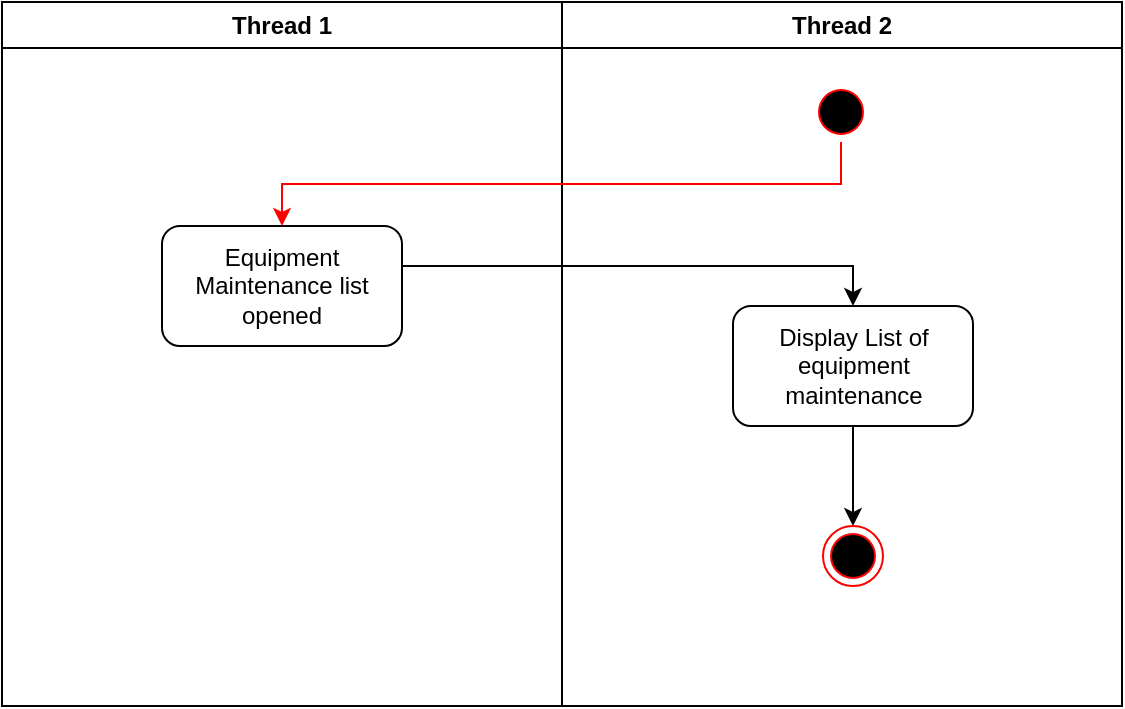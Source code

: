<mxfile version="10.6.0" type="github"><diagram name="Page-1" id="e7e014a7-5840-1c2e-5031-d8a46d1fe8dd"><mxGraphModel dx="1018" dy="754" grid="1" gridSize="10" guides="1" tooltips="1" connect="1" arrows="1" fold="1" page="1" pageScale="1" pageWidth="1169" pageHeight="826" background="#ffffff" math="0" shadow="0"><root><mxCell id="0"/><mxCell id="1" parent="0"/><mxCell id="2" value="Thread 1" style="swimlane;whiteSpace=wrap" parent="1" vertex="1"><mxGeometry x="165" y="128" width="280" height="352" as="geometry"/></mxCell><mxCell id="Zn9dOq3iFUObTFArD3te-41" value="Equipment Maintenance list opened" style="rounded=1;whiteSpace=wrap;html=1;" vertex="1" parent="2"><mxGeometry x="80" y="112" width="120" height="60" as="geometry"/></mxCell><mxCell id="3" value="Thread 2" style="swimlane;whiteSpace=wrap" parent="1" vertex="1"><mxGeometry x="445" y="128" width="280" height="352" as="geometry"/></mxCell><mxCell id="13" value="" style="ellipse;shape=startState;fillColor=#000000;strokeColor=#ff0000;" parent="3" vertex="1"><mxGeometry x="124.5" y="40" width="30" height="30" as="geometry"/></mxCell><mxCell id="Zn9dOq3iFUObTFArD3te-50" style="edgeStyle=orthogonalEdgeStyle;rounded=0;orthogonalLoop=1;jettySize=auto;html=1;exitX=0.5;exitY=1;exitDx=0;exitDy=0;entryX=0.5;entryY=0;entryDx=0;entryDy=0;strokeColor=#000000;" edge="1" parent="3" source="Zn9dOq3iFUObTFArD3te-44" target="Zn9dOq3iFUObTFArD3te-48"><mxGeometry relative="1" as="geometry"/></mxCell><mxCell id="Zn9dOq3iFUObTFArD3te-44" value="Display List of equipment maintenance" style="rounded=1;whiteSpace=wrap;html=1;" vertex="1" parent="3"><mxGeometry x="85.5" y="152" width="120" height="60" as="geometry"/></mxCell><mxCell id="Zn9dOq3iFUObTFArD3te-48" value="" style="ellipse;html=1;shape=endState;fillColor=#000000;strokeColor=#ff0000;" vertex="1" parent="3"><mxGeometry x="130.5" y="262" width="30" height="30" as="geometry"/></mxCell><mxCell id="Zn9dOq3iFUObTFArD3te-42" style="edgeStyle=orthogonalEdgeStyle;rounded=0;orthogonalLoop=1;jettySize=auto;html=1;exitX=0.5;exitY=1;exitDx=0;exitDy=0;entryX=0.5;entryY=0;entryDx=0;entryDy=0;strokeColor=#FF0000;" edge="1" parent="1" source="13" target="Zn9dOq3iFUObTFArD3te-41"><mxGeometry relative="1" as="geometry"/></mxCell><mxCell id="Zn9dOq3iFUObTFArD3te-45" value="" style="edgeStyle=orthogonalEdgeStyle;rounded=0;orthogonalLoop=1;jettySize=auto;html=1;strokeColor=#000000;entryX=0.5;entryY=0;entryDx=0;entryDy=0;" edge="1" parent="1" source="Zn9dOq3iFUObTFArD3te-41" target="Zn9dOq3iFUObTFArD3te-44"><mxGeometry relative="1" as="geometry"><Array as="points"><mxPoint x="590" y="260"/></Array></mxGeometry></mxCell></root></mxGraphModel></diagram></mxfile>